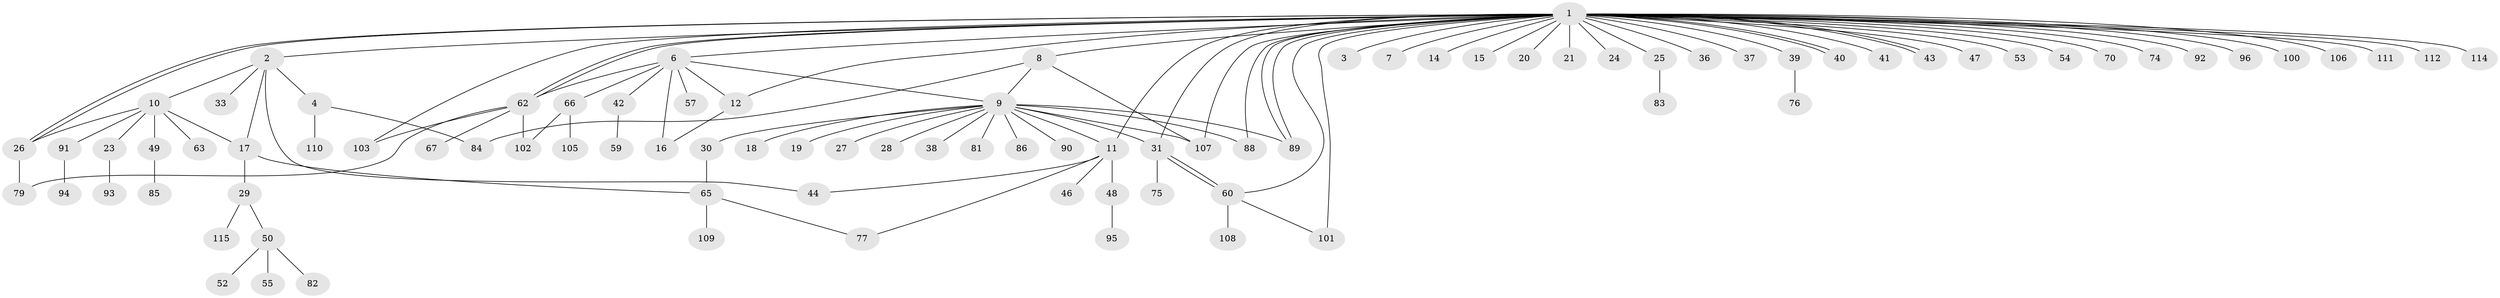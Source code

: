 // original degree distribution, {36: 0.008695652173913044, 6: 0.017391304347826087, 1: 0.5652173913043478, 4: 0.034782608695652174, 11: 0.008695652173913044, 5: 0.06086956521739131, 17: 0.008695652173913044, 8: 0.008695652173913044, 3: 0.09565217391304348, 2: 0.1826086956521739, 7: 0.008695652173913044}
// Generated by graph-tools (version 1.1) at 2025/41/03/06/25 10:41:45]
// undirected, 90 vertices, 116 edges
graph export_dot {
graph [start="1"]
  node [color=gray90,style=filled];
  1 [super="+5"];
  2 [super="+58"];
  3;
  4 [super="+32"];
  6 [super="+35"];
  7;
  8 [super="+22"];
  9 [super="+64"];
  10 [super="+68"];
  11 [super="+13"];
  12;
  14;
  15;
  16;
  17 [super="+34"];
  18;
  19;
  20;
  21;
  23 [super="+56"];
  24;
  25 [super="+45"];
  26 [super="+51"];
  27;
  28;
  29 [super="+61"];
  30;
  31 [super="+73"];
  33;
  36;
  37;
  38;
  39;
  40 [super="+113"];
  41;
  42;
  43;
  44;
  46;
  47;
  48;
  49 [super="+78"];
  50 [super="+87"];
  52 [super="+69"];
  53;
  54;
  55;
  57;
  59;
  60 [super="+104"];
  62 [super="+72"];
  63;
  65 [super="+99"];
  66 [super="+71"];
  67 [super="+97"];
  70;
  74;
  75;
  76;
  77 [super="+80"];
  79;
  81;
  82;
  83;
  84;
  85;
  86;
  88;
  89;
  90;
  91;
  92;
  93;
  94;
  95;
  96 [super="+98"];
  100;
  101;
  102;
  103;
  105;
  106;
  107;
  108;
  109;
  110;
  111;
  112;
  114;
  115;
  1 -- 2;
  1 -- 3;
  1 -- 6;
  1 -- 7;
  1 -- 8;
  1 -- 11;
  1 -- 14;
  1 -- 15;
  1 -- 21;
  1 -- 24;
  1 -- 25;
  1 -- 26;
  1 -- 26;
  1 -- 36;
  1 -- 39;
  1 -- 40;
  1 -- 40;
  1 -- 41;
  1 -- 43;
  1 -- 43;
  1 -- 47;
  1 -- 54;
  1 -- 62;
  1 -- 62;
  1 -- 70;
  1 -- 74;
  1 -- 88;
  1 -- 89;
  1 -- 89;
  1 -- 92;
  1 -- 100;
  1 -- 101;
  1 -- 107;
  1 -- 111;
  1 -- 112;
  1 -- 96;
  1 -- 37;
  1 -- 103;
  1 -- 106;
  1 -- 12;
  1 -- 114;
  1 -- 20;
  1 -- 53;
  1 -- 31;
  1 -- 60;
  2 -- 4;
  2 -- 10;
  2 -- 17;
  2 -- 33;
  2 -- 44;
  4 -- 84;
  4 -- 110;
  6 -- 9;
  6 -- 12;
  6 -- 57;
  6 -- 16;
  6 -- 66;
  6 -- 42;
  6 -- 62;
  8 -- 9;
  8 -- 84;
  8 -- 107;
  9 -- 18;
  9 -- 19;
  9 -- 27;
  9 -- 28;
  9 -- 30;
  9 -- 31;
  9 -- 38;
  9 -- 81;
  9 -- 86;
  9 -- 88;
  9 -- 89;
  9 -- 90;
  9 -- 107;
  9 -- 11;
  10 -- 17;
  10 -- 23;
  10 -- 49;
  10 -- 63;
  10 -- 91;
  10 -- 26;
  11 -- 46;
  11 -- 48;
  11 -- 44;
  11 -- 77;
  12 -- 16;
  17 -- 29;
  17 -- 65;
  23 -- 93;
  25 -- 83;
  26 -- 79;
  29 -- 50;
  29 -- 115;
  30 -- 65;
  31 -- 60;
  31 -- 60;
  31 -- 75;
  39 -- 76;
  42 -- 59;
  48 -- 95;
  49 -- 85;
  50 -- 52;
  50 -- 55;
  50 -- 82;
  60 -- 101;
  60 -- 108;
  62 -- 67;
  62 -- 102;
  62 -- 103;
  62 -- 79;
  65 -- 77;
  65 -- 109;
  66 -- 102;
  66 -- 105;
  91 -- 94;
}
